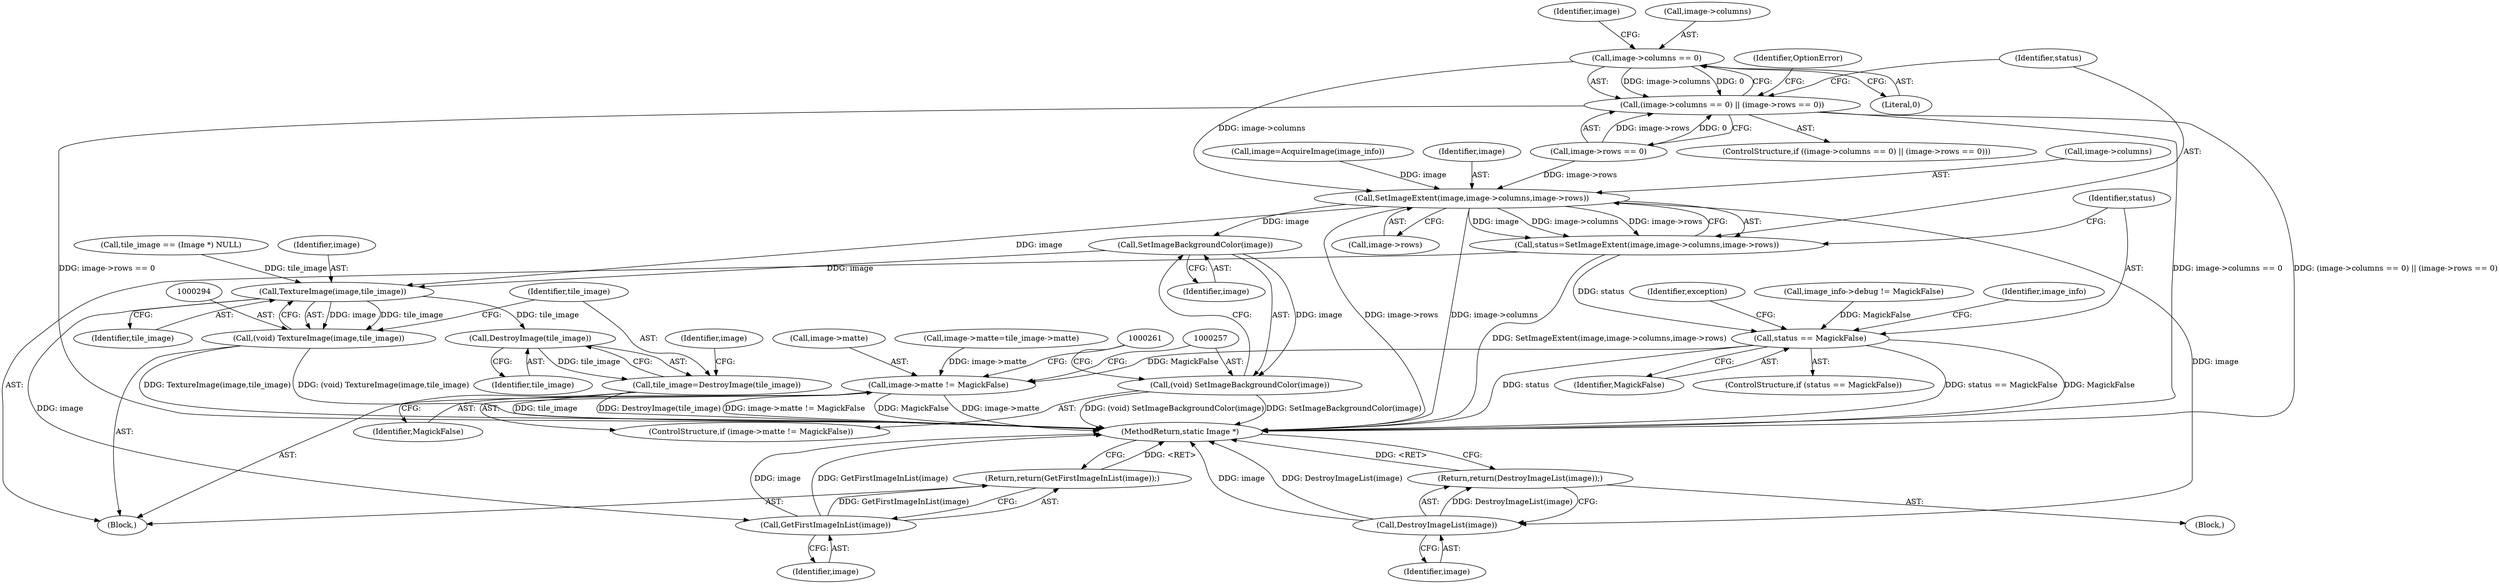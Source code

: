 digraph "0_ImageMagick_f6e9d0d9955e85bdd7540b251cd50d598dacc5e6_63@pointer" {
"1000189" [label="(Call,image->columns == 0)"];
"1000188" [label="(Call,(image->columns == 0) || (image->rows == 0))"];
"1000204" [label="(Call,SetImageExtent(image,image->columns,image->rows))"];
"1000202" [label="(Call,status=SetImageExtent(image,image->columns,image->rows))"];
"1000213" [label="(Call,status == MagickFalse)"];
"1000251" [label="(Call,image->matte != MagickFalse)"];
"1000224" [label="(Call,DestroyImageList(image))"];
"1000223" [label="(Return,return(DestroyImageList(image));)"];
"1000258" [label="(Call,SetImageBackgroundColor(image))"];
"1000256" [label="(Call,(void) SetImageBackgroundColor(image))"];
"1000295" [label="(Call,TextureImage(image,tile_image))"];
"1000293" [label="(Call,(void) TextureImage(image,tile_image))"];
"1000300" [label="(Call,DestroyImage(tile_image))"];
"1000298" [label="(Call,tile_image=DestroyImage(tile_image))"];
"1000314" [label="(Call,GetFirstImageInList(image))"];
"1000313" [label="(Return,return(GetFirstImageInList(image));)"];
"1000193" [label="(Literal,0)"];
"1000301" [label="(Identifier,tile_image)"];
"1000206" [label="(Call,image->columns)"];
"1000223" [label="(Return,return(DestroyImageList(image));)"];
"1000204" [label="(Call,SetImageExtent(image,image->columns,image->rows))"];
"1000104" [label="(Block,)"];
"1000230" [label="(Identifier,image_info)"];
"1000187" [label="(ControlStructure,if ((image->columns == 0) || (image->rows == 0)))"];
"1000313" [label="(Return,return(GetFirstImageInList(image));)"];
"1000216" [label="(Block,)"];
"1000225" [label="(Identifier,image)"];
"1000183" [label="(Call,image=AcquireImage(image_info))"];
"1000296" [label="(Identifier,image)"];
"1000305" [label="(Identifier,image)"];
"1000255" [label="(Identifier,MagickFalse)"];
"1000218" [label="(Identifier,exception)"];
"1000299" [label="(Identifier,tile_image)"];
"1000251" [label="(Call,image->matte != MagickFalse)"];
"1000298" [label="(Call,tile_image=DestroyImage(tile_image))"];
"1000196" [label="(Identifier,image)"];
"1000202" [label="(Call,status=SetImageExtent(image,image->columns,image->rows))"];
"1000314" [label="(Call,GetFirstImageInList(image))"];
"1000194" [label="(Call,image->rows == 0)"];
"1000122" [label="(Call,image_info->debug != MagickFalse)"];
"1000215" [label="(Identifier,MagickFalse)"];
"1000259" [label="(Identifier,image)"];
"1000205" [label="(Identifier,image)"];
"1000200" [label="(Identifier,OptionError)"];
"1000209" [label="(Call,image->rows)"];
"1000214" [label="(Identifier,status)"];
"1000212" [label="(ControlStructure,if (status == MagickFalse))"];
"1000174" [label="(Call,tile_image == (Image *) NULL)"];
"1000188" [label="(Call,(image->columns == 0) || (image->rows == 0))"];
"1000315" [label="(Identifier,image)"];
"1000256" [label="(Call,(void) SetImageBackgroundColor(image))"];
"1000213" [label="(Call,status == MagickFalse)"];
"1000224" [label="(Call,DestroyImageList(image))"];
"1000252" [label="(Call,image->matte)"];
"1000203" [label="(Identifier,status)"];
"1000250" [label="(ControlStructure,if (image->matte != MagickFalse))"];
"1000297" [label="(Identifier,tile_image)"];
"1000243" [label="(Call,image->matte=tile_image->matte)"];
"1000316" [label="(MethodReturn,static Image *)"];
"1000189" [label="(Call,image->columns == 0)"];
"1000300" [label="(Call,DestroyImage(tile_image))"];
"1000295" [label="(Call,TextureImage(image,tile_image))"];
"1000293" [label="(Call,(void) TextureImage(image,tile_image))"];
"1000190" [label="(Call,image->columns)"];
"1000258" [label="(Call,SetImageBackgroundColor(image))"];
"1000189" -> "1000188"  [label="AST: "];
"1000189" -> "1000193"  [label="CFG: "];
"1000190" -> "1000189"  [label="AST: "];
"1000193" -> "1000189"  [label="AST: "];
"1000196" -> "1000189"  [label="CFG: "];
"1000188" -> "1000189"  [label="CFG: "];
"1000189" -> "1000188"  [label="DDG: image->columns"];
"1000189" -> "1000188"  [label="DDG: 0"];
"1000189" -> "1000204"  [label="DDG: image->columns"];
"1000188" -> "1000187"  [label="AST: "];
"1000188" -> "1000194"  [label="CFG: "];
"1000194" -> "1000188"  [label="AST: "];
"1000200" -> "1000188"  [label="CFG: "];
"1000203" -> "1000188"  [label="CFG: "];
"1000188" -> "1000316"  [label="DDG: (image->columns == 0) || (image->rows == 0)"];
"1000188" -> "1000316"  [label="DDG: image->rows == 0"];
"1000188" -> "1000316"  [label="DDG: image->columns == 0"];
"1000194" -> "1000188"  [label="DDG: image->rows"];
"1000194" -> "1000188"  [label="DDG: 0"];
"1000204" -> "1000202"  [label="AST: "];
"1000204" -> "1000209"  [label="CFG: "];
"1000205" -> "1000204"  [label="AST: "];
"1000206" -> "1000204"  [label="AST: "];
"1000209" -> "1000204"  [label="AST: "];
"1000202" -> "1000204"  [label="CFG: "];
"1000204" -> "1000316"  [label="DDG: image->rows"];
"1000204" -> "1000316"  [label="DDG: image->columns"];
"1000204" -> "1000202"  [label="DDG: image"];
"1000204" -> "1000202"  [label="DDG: image->columns"];
"1000204" -> "1000202"  [label="DDG: image->rows"];
"1000183" -> "1000204"  [label="DDG: image"];
"1000194" -> "1000204"  [label="DDG: image->rows"];
"1000204" -> "1000224"  [label="DDG: image"];
"1000204" -> "1000258"  [label="DDG: image"];
"1000204" -> "1000295"  [label="DDG: image"];
"1000202" -> "1000104"  [label="AST: "];
"1000203" -> "1000202"  [label="AST: "];
"1000214" -> "1000202"  [label="CFG: "];
"1000202" -> "1000316"  [label="DDG: SetImageExtent(image,image->columns,image->rows)"];
"1000202" -> "1000213"  [label="DDG: status"];
"1000213" -> "1000212"  [label="AST: "];
"1000213" -> "1000215"  [label="CFG: "];
"1000214" -> "1000213"  [label="AST: "];
"1000215" -> "1000213"  [label="AST: "];
"1000218" -> "1000213"  [label="CFG: "];
"1000230" -> "1000213"  [label="CFG: "];
"1000213" -> "1000316"  [label="DDG: status"];
"1000213" -> "1000316"  [label="DDG: status == MagickFalse"];
"1000213" -> "1000316"  [label="DDG: MagickFalse"];
"1000122" -> "1000213"  [label="DDG: MagickFalse"];
"1000213" -> "1000251"  [label="DDG: MagickFalse"];
"1000251" -> "1000250"  [label="AST: "];
"1000251" -> "1000255"  [label="CFG: "];
"1000252" -> "1000251"  [label="AST: "];
"1000255" -> "1000251"  [label="AST: "];
"1000257" -> "1000251"  [label="CFG: "];
"1000261" -> "1000251"  [label="CFG: "];
"1000251" -> "1000316"  [label="DDG: image->matte != MagickFalse"];
"1000251" -> "1000316"  [label="DDG: MagickFalse"];
"1000251" -> "1000316"  [label="DDG: image->matte"];
"1000243" -> "1000251"  [label="DDG: image->matte"];
"1000224" -> "1000223"  [label="AST: "];
"1000224" -> "1000225"  [label="CFG: "];
"1000225" -> "1000224"  [label="AST: "];
"1000223" -> "1000224"  [label="CFG: "];
"1000224" -> "1000316"  [label="DDG: image"];
"1000224" -> "1000316"  [label="DDG: DestroyImageList(image)"];
"1000224" -> "1000223"  [label="DDG: DestroyImageList(image)"];
"1000223" -> "1000216"  [label="AST: "];
"1000316" -> "1000223"  [label="CFG: "];
"1000223" -> "1000316"  [label="DDG: <RET>"];
"1000258" -> "1000256"  [label="AST: "];
"1000258" -> "1000259"  [label="CFG: "];
"1000259" -> "1000258"  [label="AST: "];
"1000256" -> "1000258"  [label="CFG: "];
"1000258" -> "1000256"  [label="DDG: image"];
"1000258" -> "1000295"  [label="DDG: image"];
"1000256" -> "1000250"  [label="AST: "];
"1000257" -> "1000256"  [label="AST: "];
"1000261" -> "1000256"  [label="CFG: "];
"1000256" -> "1000316"  [label="DDG: (void) SetImageBackgroundColor(image)"];
"1000256" -> "1000316"  [label="DDG: SetImageBackgroundColor(image)"];
"1000295" -> "1000293"  [label="AST: "];
"1000295" -> "1000297"  [label="CFG: "];
"1000296" -> "1000295"  [label="AST: "];
"1000297" -> "1000295"  [label="AST: "];
"1000293" -> "1000295"  [label="CFG: "];
"1000295" -> "1000293"  [label="DDG: image"];
"1000295" -> "1000293"  [label="DDG: tile_image"];
"1000174" -> "1000295"  [label="DDG: tile_image"];
"1000295" -> "1000300"  [label="DDG: tile_image"];
"1000295" -> "1000314"  [label="DDG: image"];
"1000293" -> "1000104"  [label="AST: "];
"1000294" -> "1000293"  [label="AST: "];
"1000299" -> "1000293"  [label="CFG: "];
"1000293" -> "1000316"  [label="DDG: (void) TextureImage(image,tile_image)"];
"1000293" -> "1000316"  [label="DDG: TextureImage(image,tile_image)"];
"1000300" -> "1000298"  [label="AST: "];
"1000300" -> "1000301"  [label="CFG: "];
"1000301" -> "1000300"  [label="AST: "];
"1000298" -> "1000300"  [label="CFG: "];
"1000300" -> "1000298"  [label="DDG: tile_image"];
"1000298" -> "1000104"  [label="AST: "];
"1000299" -> "1000298"  [label="AST: "];
"1000305" -> "1000298"  [label="CFG: "];
"1000298" -> "1000316"  [label="DDG: tile_image"];
"1000298" -> "1000316"  [label="DDG: DestroyImage(tile_image)"];
"1000314" -> "1000313"  [label="AST: "];
"1000314" -> "1000315"  [label="CFG: "];
"1000315" -> "1000314"  [label="AST: "];
"1000313" -> "1000314"  [label="CFG: "];
"1000314" -> "1000316"  [label="DDG: image"];
"1000314" -> "1000316"  [label="DDG: GetFirstImageInList(image)"];
"1000314" -> "1000313"  [label="DDG: GetFirstImageInList(image)"];
"1000313" -> "1000104"  [label="AST: "];
"1000316" -> "1000313"  [label="CFG: "];
"1000313" -> "1000316"  [label="DDG: <RET>"];
}
